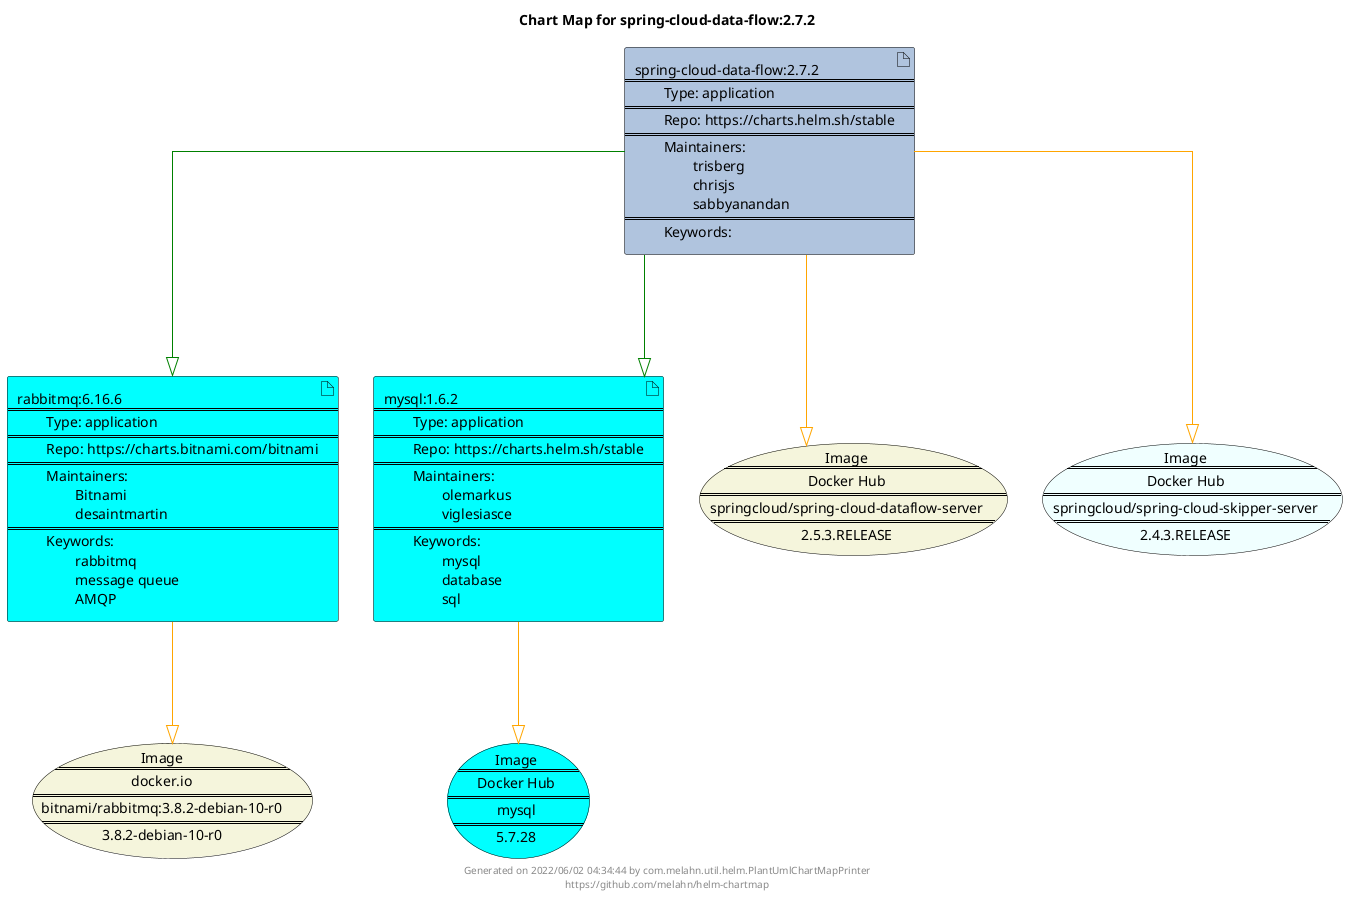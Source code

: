 @startuml
skinparam linetype ortho
skinparam backgroundColor white
skinparam usecaseBorderColor black
skinparam usecaseArrowColor LightSlateGray
skinparam artifactBorderColor black
skinparam artifactArrowColor LightSlateGray

title Chart Map for spring-cloud-data-flow:2.7.2

'There are 3 referenced Helm Charts
artifact "rabbitmq:6.16.6\n====\n\tType: application\n====\n\tRepo: https://charts.bitnami.com/bitnami\n====\n\tMaintainers: \n\t\tBitnami\n\t\tdesaintmartin\n====\n\tKeywords: \n\t\trabbitmq\n\t\tmessage queue\n\t\tAMQP" as rabbitmq_6_16_6 #Aqua
artifact "spring-cloud-data-flow:2.7.2\n====\n\tType: application\n====\n\tRepo: https://charts.helm.sh/stable\n====\n\tMaintainers: \n\t\ttrisberg\n\t\tchrisjs\n\t\tsabbyanandan\n====\n\tKeywords: " as spring_cloud_data_flow_2_7_2 #LightSteelBlue
artifact "mysql:1.6.2\n====\n\tType: application\n====\n\tRepo: https://charts.helm.sh/stable\n====\n\tMaintainers: \n\t\tolemarkus\n\t\tviglesiasce\n====\n\tKeywords: \n\t\tmysql\n\t\tdatabase\n\t\tsql" as mysql_1_6_2 #Aqua

'There are 4 referenced Docker Images
usecase "Image\n====\nDocker Hub\n====\nspringcloud/spring-cloud-dataflow-server\n====\n2.5.3.RELEASE" as springcloud_spring_cloud_dataflow_server_2_5_3_RELEASE #Beige
usecase "Image\n====\nDocker Hub\n====\nspringcloud/spring-cloud-skipper-server\n====\n2.4.3.RELEASE" as springcloud_spring_cloud_skipper_server_2_4_3_RELEASE #Azure
usecase "Image\n====\nDocker Hub\n====\nmysql\n====\n5.7.28" as mysql_5_7_28 #Aqua
usecase "Image\n====\ndocker.io\n====\nbitnami/rabbitmq:3.8.2-debian-10-r0\n====\n3.8.2-debian-10-r0" as docker_io_bitnami_rabbitmq_3_8_2_debian_10_r0 #Beige

'Chart Dependencies
spring_cloud_data_flow_2_7_2--[#green]-|>rabbitmq_6_16_6
spring_cloud_data_flow_2_7_2--[#green]-|>mysql_1_6_2
rabbitmq_6_16_6--[#orange]-|>docker_io_bitnami_rabbitmq_3_8_2_debian_10_r0
spring_cloud_data_flow_2_7_2--[#orange]-|>springcloud_spring_cloud_dataflow_server_2_5_3_RELEASE
spring_cloud_data_flow_2_7_2--[#orange]-|>springcloud_spring_cloud_skipper_server_2_4_3_RELEASE
mysql_1_6_2--[#orange]-|>mysql_5_7_28

center footer Generated on 2022/06/02 04:34:44 by com.melahn.util.helm.PlantUmlChartMapPrinter\nhttps://github.com/melahn/helm-chartmap
@enduml
